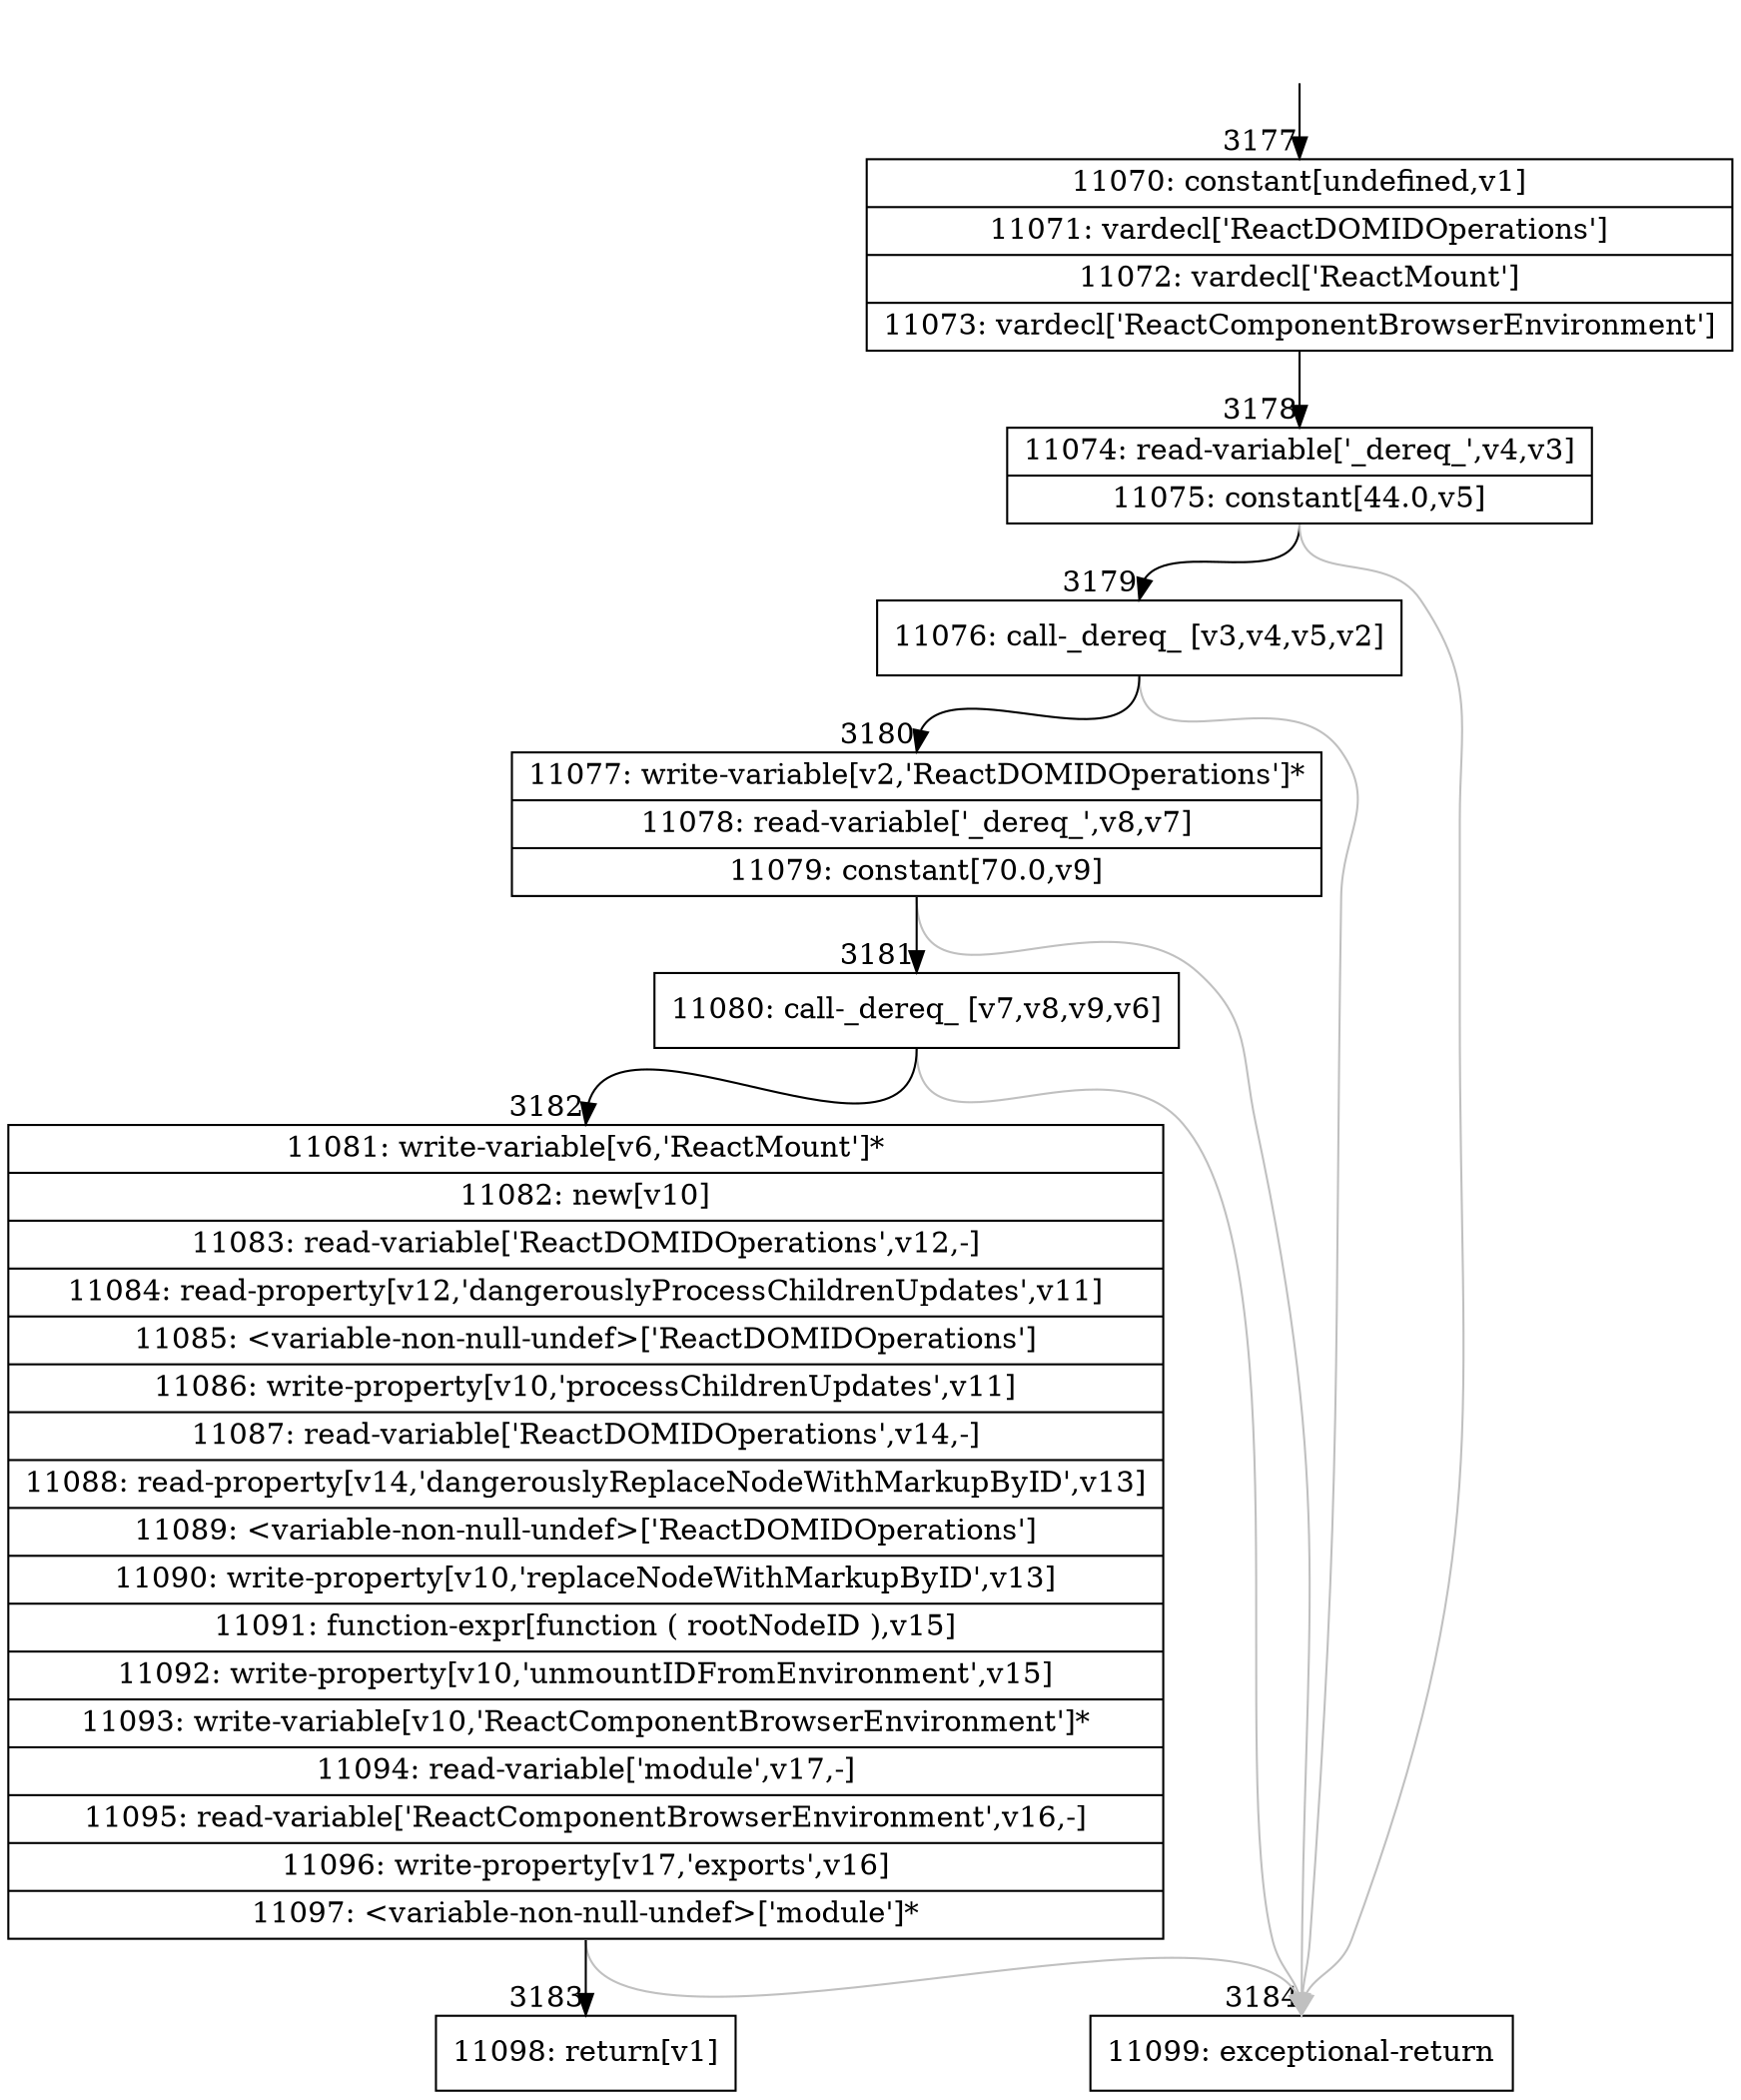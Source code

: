 digraph {
rankdir="TD"
BB_entry227[shape=none,label=""];
BB_entry227 -> BB3177 [tailport=s, headport=n, headlabel="    3177"]
BB3177 [shape=record label="{11070: constant[undefined,v1]|11071: vardecl['ReactDOMIDOperations']|11072: vardecl['ReactMount']|11073: vardecl['ReactComponentBrowserEnvironment']}" ] 
BB3177 -> BB3178 [tailport=s, headport=n, headlabel="      3178"]
BB3178 [shape=record label="{11074: read-variable['_dereq_',v4,v3]|11075: constant[44.0,v5]}" ] 
BB3178 -> BB3179 [tailport=s, headport=n, headlabel="      3179"]
BB3178 -> BB3184 [tailport=s, headport=n, color=gray, headlabel="      3184"]
BB3179 [shape=record label="{11076: call-_dereq_ [v3,v4,v5,v2]}" ] 
BB3179 -> BB3180 [tailport=s, headport=n, headlabel="      3180"]
BB3179 -> BB3184 [tailport=s, headport=n, color=gray]
BB3180 [shape=record label="{11077: write-variable[v2,'ReactDOMIDOperations']*|11078: read-variable['_dereq_',v8,v7]|11079: constant[70.0,v9]}" ] 
BB3180 -> BB3181 [tailport=s, headport=n, headlabel="      3181"]
BB3180 -> BB3184 [tailport=s, headport=n, color=gray]
BB3181 [shape=record label="{11080: call-_dereq_ [v7,v8,v9,v6]}" ] 
BB3181 -> BB3182 [tailport=s, headport=n, headlabel="      3182"]
BB3181 -> BB3184 [tailport=s, headport=n, color=gray]
BB3182 [shape=record label="{11081: write-variable[v6,'ReactMount']*|11082: new[v10]|11083: read-variable['ReactDOMIDOperations',v12,-]|11084: read-property[v12,'dangerouslyProcessChildrenUpdates',v11]|11085: \<variable-non-null-undef\>['ReactDOMIDOperations']|11086: write-property[v10,'processChildrenUpdates',v11]|11087: read-variable['ReactDOMIDOperations',v14,-]|11088: read-property[v14,'dangerouslyReplaceNodeWithMarkupByID',v13]|11089: \<variable-non-null-undef\>['ReactDOMIDOperations']|11090: write-property[v10,'replaceNodeWithMarkupByID',v13]|11091: function-expr[function ( rootNodeID ),v15]|11092: write-property[v10,'unmountIDFromEnvironment',v15]|11093: write-variable[v10,'ReactComponentBrowserEnvironment']*|11094: read-variable['module',v17,-]|11095: read-variable['ReactComponentBrowserEnvironment',v16,-]|11096: write-property[v17,'exports',v16]|11097: \<variable-non-null-undef\>['module']*}" ] 
BB3182 -> BB3183 [tailport=s, headport=n, headlabel="      3183"]
BB3182 -> BB3184 [tailport=s, headport=n, color=gray]
BB3183 [shape=record label="{11098: return[v1]}" ] 
BB3184 [shape=record label="{11099: exceptional-return}" ] 
//#$~ 6107
}
